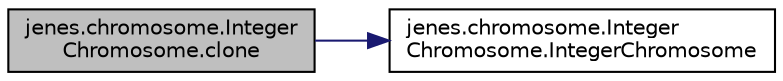 digraph "jenes.chromosome.IntegerChromosome.clone"
{
  edge [fontname="Helvetica",fontsize="10",labelfontname="Helvetica",labelfontsize="10"];
  node [fontname="Helvetica",fontsize="10",shape=record];
  rankdir="LR";
  Node1 [label="jenes.chromosome.Integer\lChromosome.clone",height=0.2,width=0.4,color="black", fillcolor="grey75", style="filled" fontcolor="black"];
  Node1 -> Node2 [color="midnightblue",fontsize="10",style="solid",fontname="Helvetica"];
  Node2 [label="jenes.chromosome.Integer\lChromosome.IntegerChromosome",height=0.2,width=0.4,color="black", fillcolor="white", style="filled",URL="$classjenes_1_1chromosome_1_1_integer_chromosome.html#a10f477c2c6fb3893a0fc331a933e5b39"];
}
